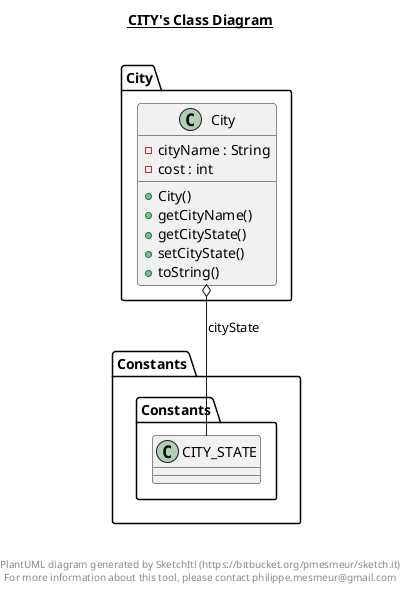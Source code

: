 @startuml

title __CITY's Class Diagram__\n

  namespace City {
    class City.City {
        - cityName : String
        - cost : int
        + City()
        + getCityName()
        + getCityState()
        + setCityState()
        + toString()
    }
  }
  

  City.City o-- Constants.Constants.CITY_STATE : cityState


right footer


PlantUML diagram generated by SketchIt! (https://bitbucket.org/pmesmeur/sketch.it)
For more information about this tool, please contact philippe.mesmeur@gmail.com
endfooter

@enduml
